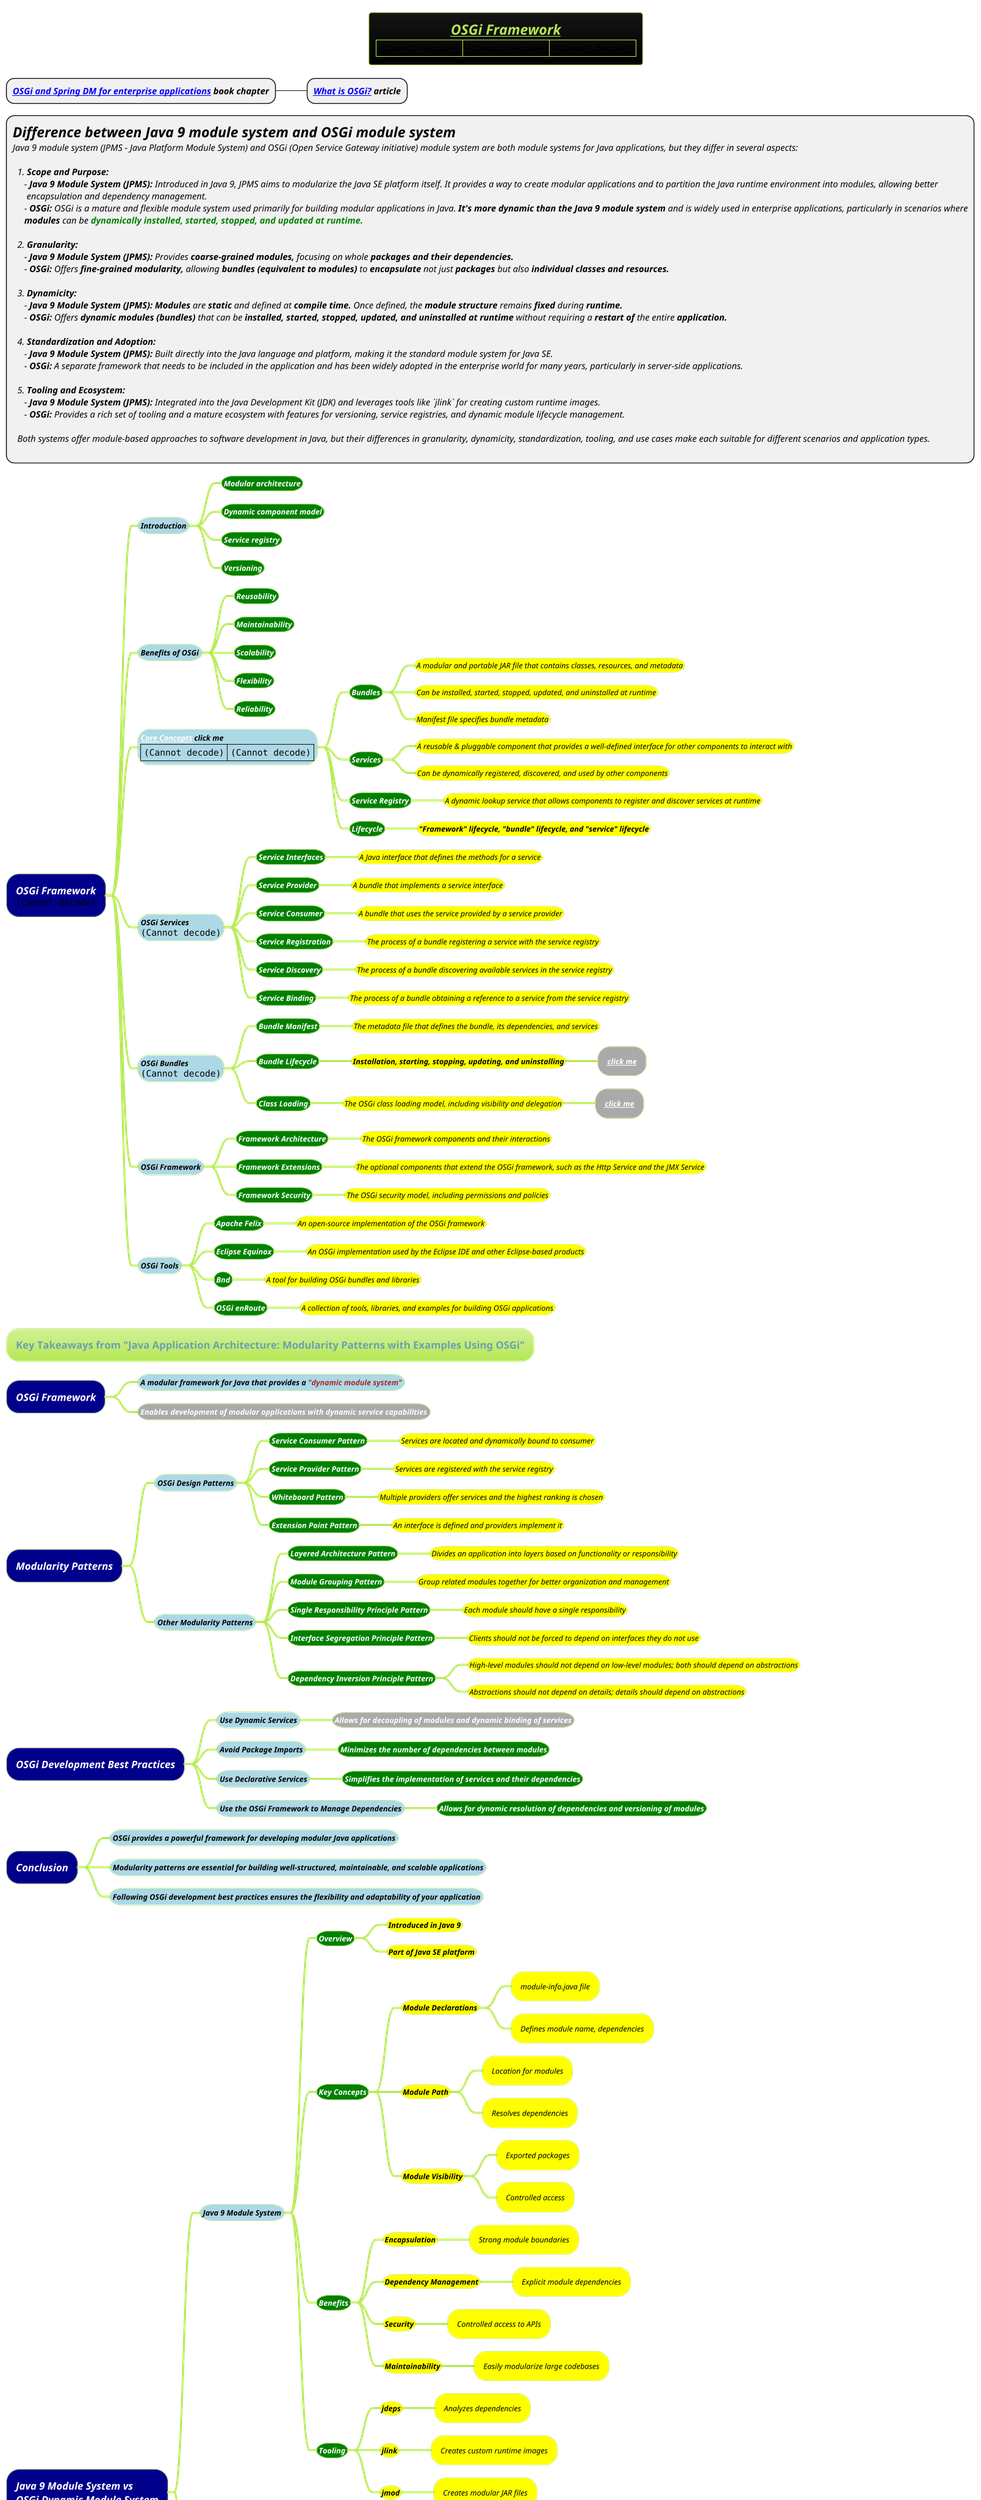 @startmindmap
title =<i><b><u><size:18>OSGi Framework\n|<img:images/img_3.png>|<img:images/img_8.png{scale=.87}>|<img:images/img_11.png{scale=.91}>|
* <b><i>[[https://livebook.manning.com/book/spring-dynamic-modules-in-action/chapter-6/ OSGi and Spring DM for enterprise applications]] book chapter
** <b><i>[[https://maneeshaindrachapa.medium.com/wait-what-is-osgi-1f33e8ddfb08 What is OSGi?]] article

*:=<i>Difference between Java 9 module system and OSGi module system
<i>Java 9 module system (JPMS - Java Platform Module System) and OSGi (Open Service Gateway initiative) module system are both module systems for Java applications, but they differ in several aspects:

<i>  1. **Scope and Purpose:**
<i>     - **Java 9 Module System (JPMS):** Introduced in Java 9, JPMS aims to modularize the Java SE platform itself. It provides a way to create modular applications and to partition the Java runtime environment into modules, allowing better
<i>      encapsulation and dependency management.
<i>     - **OSGi:** OSGi is a mature and flexible module system used primarily for building modular applications in Java. **It's more dynamic than the Java 9 module system** and is widely used in enterprise applications, particularly in scenarios where
<i>     **modules** can be <b><color #green>dynamically installed, started, stopped, and updated at runtime.

<i>  2. **Granularity:**
<i>     - **Java 9 Module System (JPMS):** Provides **coarse-grained modules,** focusing on whole <b>packages and their dependencies.
<i>     - **OSGi:** Offers **fine-grained modularity,** allowing **bundles (equivalent to modules)** to **encapsulate** not just **packages** but also <b>individual classes and resources.

<i>  3. **Dynamicity:**
<i>     - **Java 9 Module System (JPMS):** **Modules** are **static** and defined at **compile time.** Once defined, the **module structure** remains **fixed** during <b>runtime.
<i>     - **OSGi:** Offers **dynamic modules (bundles)** that can be <b>installed, started, stopped, updated, and uninstalled at runtime</b> without requiring a **restart of** the entire <b>application.

<i>  4. **Standardization and Adoption:**
<i>     - **Java 9 Module System (JPMS):** Built directly into the Java language and platform, making it the standard module system for Java SE.
<i>     - **OSGi:** A separate framework that needs to be included in the application and has been widely adopted in the enterprise world for many years, particularly in server-side applications.

<i>  5. **Tooling and Ecosystem:**
<i>     - **Java 9 Module System (JPMS):** Integrated into the Java Development Kit (JDK) and leverages tools like `jlink` for creating custom runtime images.
<i>     - **OSGi:** Provides a rich set of tooling and a mature ecosystem with features for versioning, service registries, and dynamic module lifecycle management.

<i>  Both systems offer module-based approaches to software development in Java, but their differences in granularity, dynamicity, standardization, tooling, and use cases make each suitable for different scenarios and application types.
;
!theme hacker

*[#darkblue] <i><color #white>OSGi Framework\n<img:images/img_2.png>
**[#lightblue] <i><color #black><size:12>Introduction
***[#green] <b><i><color #white><size:12>Modular architecture
***[#green] <b><i><color #white><size:12>Dynamic component model
***[#green] <b><i><color #white><size:12>Service registry
***[#green] <b><i><color #white><size:12>Versioning

**[#lightblue] <i><color #black><size:12>Benefits of OSGi
***[#green] <b><i><color #white><size:12>Reusability
***[#green] <b><i><color #white><size:12>Maintainability
***[#green] <b><i><color #white><size:12>Scalability
***[#green] <b><i><color #white><size:12>Flexibility
***[#green] <b><i><color #white><size:12>Reliability

**[#lightblue] <i><color #black><size:12>[[docs/3-programming-languages/JVM-ecosystem/images/img_12.png Core Concepts]] click me\n|<img:images/img_1.png>|<img:images/img_9.png{scale=.86}>|
***[#green] <b><i><color #white><size:12>Bundles
****[#yellow] <i><color #black><size:12>A modular and portable JAR file that contains classes, resources, and metadata
****[#yellow] <i><color #black><size:12>Can be installed, started, stopped, updated, and uninstalled at runtime
****[#yellow] <i><color #black><size:12>Manifest file specifies bundle metadata
***[#green] <b><i><color #white><size:12>Services
****[#yellow] <i><color #black><size:12>A reusable & pluggable component that provides a well-defined interface for other components to interact with
****[#yellow] <i><color #black><size:12>Can be dynamically registered, discovered, and used by other components
***[#green] <b><i><color #white><size:12>Service Registry
****[#yellow] <i><color #black><size:12>A dynamic lookup service that allows components to register and discover services at runtime
***[#green] <b><i><color #white><size:12>Lifecycle
****[#yellow] <i><color #black><size:12><b>"Framework" lifecycle, "bundle" lifecycle, and "service" lifecycle

**[#lightblue] <i><color #black><size:12>OSGi Services\n<img:images/img.png{scale=.5}>
***[#green] <b><i><color #white><size:12>Service Interfaces
****[#yellow] <i><color #black><size:12>A Java interface that defines the methods for a service
***[#green] <b><i><color #white><size:12>Service Provider
****[#yellow] <i><color #black><size:12>A bundle that implements a service interface
***[#green] <b><i><color #white><size:12>Service Consumer
****[#yellow] <i><color #black><size:12>A bundle that uses the service provided by a service provider
***[#green] <b><i><color #white><size:12>Service Registration
****[#yellow] <i><color #black><size:12>The process of a bundle registering a service with the service registry
***[#green] <b><i><color #white><size:12>Service Discovery
****[#yellow] <i><color #black><size:12>The process of a bundle discovering available services in the service registry
***[#green] <b><i><color #white><size:12>Service Binding
****[#yellow] <i><color #black><size:12>The process of a bundle obtaining a reference to a service from the service registry

**[#lightblue] <i><color #black><size:12>OSGi Bundles\n<img:images/img_10.png{scale=1}>
***[#green] <b><i><color #white><size:12>Bundle Manifest
****[#yellow] <i><color #black><size:12>The metadata file that defines the bundle, its dependencies, and services
***[#green] <b><i><color #white><size:12>Bundle Lifecycle
****[#yellow] <i><color #black><size:12><b>Installation, starting, stopping, updating, and uninstalling
*****[#a] <b><i><color #black><size:12>[[docs/3-programming-languages/JVM-ecosystem/images/img_4.png click me]]
***[#green] <b><i><color #white><size:12>Class Loading
****[#yellow] <i><color #black><size:12>The OSGi class loading model, including visibility and delegation
*****[#a] <i><color #black><size:12><b>[[docs/3-programming-languages/JVM-ecosystem/images/img_6.png click me]]

**[#lightblue] <i><color #black><size:12>OSGi Framework
***[#green] <b><i><color #white><size:12>Framework Architecture
****[#yellow] <i><color #black><size:12>The OSGi framework components and their interactions
***[#green] <b><i><color #white><size:12>Framework Extensions
****[#yellow] <i><color #black><size:12>The optional components that extend the OSGi framework, such as the Http Service and the JMX Service
***[#green] <b><i><color #white><size:12>Framework Security
****[#yellow] <i><color #black><size:12>The OSGi security model, including permissions and policies

**[#lightblue] <i><color #black><size:12>OSGi Tools
***[#green] <b><i><color #white><size:12>Apache Felix
****[#yellow] <i><color #black><size:12>An open-source implementation of the OSGi framework
***[#green] <b><i><color #white><size:12>Eclipse Equinox
****[#yellow] <i><color #black><size:12>An OSGi implementation used by the Eclipse IDE and other Eclipse-based products
***[#green] <b><i><color #white><size:12>Bnd
****[#yellow] <i><color #black><size:12>A tool for building OSGi bundles and libraries
***[#green] <b><i><color #white><size:12>OSGi enRoute
****[#yellow] <i><color #black><size:12>A collection of tools, libraries, and examples for building OSGi applications


* Key Takeaways from "Java Application Architecture: Modularity Patterns with Examples Using OSGi"

*[#darkblue] <i><color #white>OSGi Framework
**[#lightblue] <i><color #black><size:12>A modular framework for Java that provides a <color #brown>"dynamic module system"
**[#a] <i><color #white><size:12>Enables development of modular applications with dynamic service capabilities

*[#darkblue] <i><color #white>Modularity Patterns
**[#lightblue] <i><color #black><size:12>OSGi Design Patterns
***[#green] <b><i><color #white><size:12>Service Consumer Pattern
****[#yellow] <i><color #black><size:12>Services are located and dynamically bound to consumer
***[#green] <b><i><color #white><size:12>Service Provider Pattern
****[#yellow] <i><color #black><size:12>Services are registered with the service registry
***[#green] <b><i><color #white><size:12>Whiteboard Pattern
****[#yellow] <i><color #black><size:12>Multiple providers offer services and the highest ranking is chosen
***[#green] <b><i><color #white><size:12>Extension Point Pattern
****[#yellow] <i><color #black><size:12>An interface is defined and providers implement it

**[#lightblue] <i><color #black><size:12>Other Modularity Patterns
***[#green] <b><i><color #white><size:12>Layered Architecture Pattern
****[#yellow] <i><color #black><size:12>Divides an application into layers based on functionality or responsibility
***[#green] <b><i><color #white><size:12>Module Grouping Pattern
****[#yellow] <i><color #black><size:12>Group related modules together for better organization and management
***[#green] <b><i><color #white><size:12>Single Responsibility Principle Pattern
****[#yellow] <i><color #black><size:12>Each module should have a single responsibility
***[#green] <b><i><color #white><size:12>Interface Segregation Principle Pattern
****[#yellow] <i><color #black><size:12>Clients should not be forced to depend on interfaces they do not use
***[#green] <b><i><color #white><size:12>Dependency Inversion Principle Pattern
****[#yellow] <i><color #black><size:12>High-level modules should not depend on low-level modules; both should depend on abstractions
****[#yellow] <i><color #black><size:12>Abstractions should not depend on details; details should depend on abstractions

*[#darkblue] <i><color #white>OSGi Development Best Practices
**[#lightblue] <i><color #black><size:12>Use Dynamic Services
***[#a] <b><i><color #white><size:12>Allows for decoupling of modules and dynamic binding of services
**[#lightblue] <i><color #black><size:12>Avoid Package Imports
***[#green] <b><i><color #white><size:12>Minimizes the number of dependencies between modules
**[#lightblue] <i><color #black><size:12>Use Declarative Services
***[#green] <b><i><color #white><size:12>Simplifies the implementation of services and their dependencies
**[#lightblue] <i><color #black><size:12>Use the OSGi Framework to Manage Dependencies
***[#green] <b><i><color #white><size:12>Allows for dynamic resolution of dependencies and versioning of modules

*[#darkblue] <i><color #white>Conclusion
**[#lightblue] <i><color #black><size:12>OSGi provides a powerful framework for developing modular Java applications
**[#lightblue] <i><color #black><size:12>Modularity patterns are essential for building well-structured, maintainable, and scalable applications
**[#lightblue] <i><color #black><size:12>Following OSGi development best practices ensures the flexibility and adaptability of your application



*[#darkblue] <i><color #white>Java 9 Module System vs \n<i><color #white>OSGi Dynamic Module System
**[#lightblue] <i><color #black><size:12>Java 9 Module System
***[#green] <b><i><color #white><size:12>Overview
****[#yellow] <i><color #black><size:12><b>Introduced in Java 9
****[#yellow] <i><color #black><size:12><b>Part of Java SE platform
***[#green] <b><i><color #white><size:12>Key Concepts
****[#yellow] <i><color #black><size:12><b>Module Declarations
*****[#yellow] <i><color #black><size:12>module-info.java file
*****[#yellow] <i><color #black><size:12>Defines module name, dependencies
****[#yellow] <i><color #black><size:12><b>Module Path
*****[#yellow] <i><color #black><size:12>Location for modules
*****[#yellow] <i><color #black><size:12>Resolves dependencies
****[#yellow] <i><color #black><size:12><b>Module Visibility
*****[#yellow] <i><color #black><size:12>Exported packages
*****[#yellow] <i><color #black><size:12>Controlled access
***[#green] <b><i><color #white><size:12>Benefits
****[#yellow] <i><color #black><size:12><b>Encapsulation
*****[#yellow] <i><color #black><size:12>Strong module boundaries
****[#yellow] <i><color #black><size:12><b>Dependency Management
*****[#yellow] <i><color #black><size:12>Explicit module dependencies
****[#yellow] <i><color #black><size:12><b>Security
*****[#yellow] <i><color #black><size:12>Controlled access to APIs
****[#yellow] <i><color #black><size:12><b>Maintainability
*****[#yellow] <i><color #black><size:12>Easily modularize large codebases
***[#green] <b><i><color #white><size:12>Tooling
****[#yellow] <i><color #black><size:12><b>jdeps
*****[#yellow] <i><color #black><size:12>Analyzes dependencies
****[#yellow] <i><color #black><size:12><b>jlink
*****[#yellow] <i><color #black><size:12>Creates custom runtime images
****[#yellow] <i><color #black><size:12><b>jmod
*****[#yellow] <i><color #black><size:12>Creates modular JAR files
**[#lightblue] <i><color #black><size:12>OSGi Dynamic Module System
***[#green] <b><i><color #white><size:12>Overview
****[#yellow] <i><color #black><size:12><b>Framework for modular applications
****[#yellow] <i><color #black><size:12><b>Dynamic runtime behavior
***[#green] <b><i><color #white><size:12>Core Concepts
****[#yellow] <i><color #black><size:12><b>Bundles
*****[#yellow] <i><color #black><size:12>Equivalent to modules
*****[#gold] <i><color #black><size:12><b>Fine-grained encapsulation
****[#yellow] <i><color #black><size:12><b>Service Registry
*****[#yellow] <i><color #black><size:12>Allows service-based communication
*****[#yellow] <i><color #black><size:12>Dynamically registers and discovers services
****[#yellow] <i><color #black><size:12><b>Lifecycle Management
*****[#yellow] <i><color #black><size:12><b>Bundles can be installed, started, stopped, updated, and uninstalled at runtime
***[#green] <b><i><color #white><size:12>Advantages
****[#gold] <i><color #black><size:12><b>Dynamicity
*****[#yellow] <i><color #black><size:12>Dynamic module lifecycle
****[#yellow] <i><color #black><size:12><b>Service-Based Architecture
*****[#yellow] <i><color #black><size:12>Loose coupling through services
****[#yellow] <i><color #black><size:12><b>Versioning
*****[#yellow] <i><color #black><size:12>Allows different versions of bundles to coexist
****[#yellow] <i><color #black><size:12><b>Extensive Ecosystem
*****[#yellow] <i><color #black><size:12>Mature tooling and libraries
***[#green] <b><i><color #white><size:12>Tools & Specifications
****[#yellow] <i><color #black><size:12><b>Apache Felix
*****[#yellow] <i><color #black><size:12>OSGi framework implementation
****[#yellow] <i><color #black><size:12><b>Apache Karaf
*****[#yellow] <i><color #black><size:12>OSGi runtime environment
****[#yellow] <i><color #black><size:12><b>OSGi Compendium
*****[#yellow] <i><color #black><size:12>Specifications for additional functionality

@endmindmap

